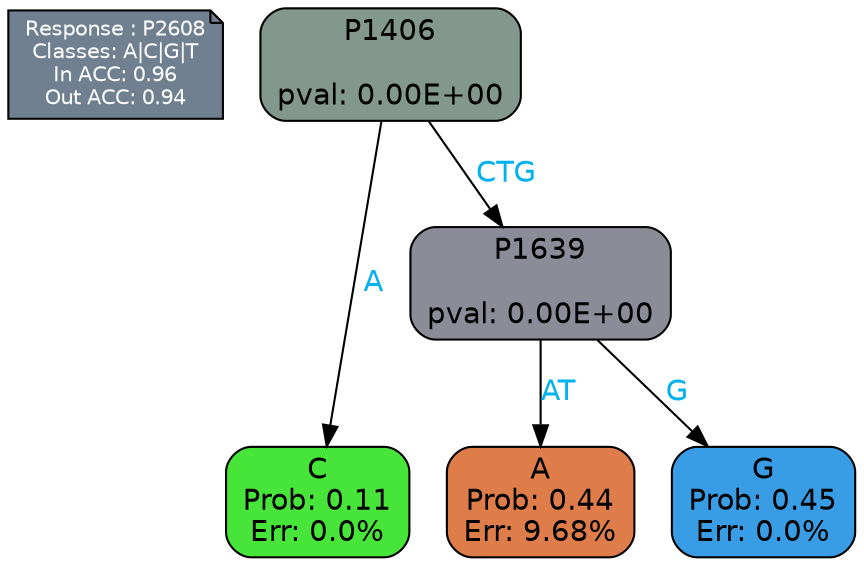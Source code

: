 digraph Tree {
node [shape=box, style="filled, rounded", color="black", fontname=helvetica] ;
graph [ranksep=equally, splines=polylines, bgcolor=transparent, dpi=600] ;
edge [fontname=helvetica] ;
LEGEND [label="Response : P2608
Classes: A|C|G|T
In ACC: 0.96
Out ACC: 0.94
",shape=note,align=left,style=filled,fillcolor="slategray",fontcolor="white",fontsize=10];1 [label="P1406

pval: 0.00E+00", fillcolor="#82978d"] ;
2 [label="C
Prob: 0.11
Err: 0.0%", fillcolor="#47e539"] ;
3 [label="P1639

pval: 0.00E+00", fillcolor="#8a8d98"] ;
4 [label="A
Prob: 0.44
Err: 9.68%", fillcolor="#de7d49"] ;
5 [label="G
Prob: 0.45
Err: 0.0%", fillcolor="#399de5"] ;
1 -> 2 [label="A",fontcolor=deepskyblue2] ;
1 -> 3 [label="CTG",fontcolor=deepskyblue2] ;
3 -> 4 [label="AT",fontcolor=deepskyblue2] ;
3 -> 5 [label="G",fontcolor=deepskyblue2] ;
{rank = same; 2;4;5;}{rank = same; LEGEND;1;}}